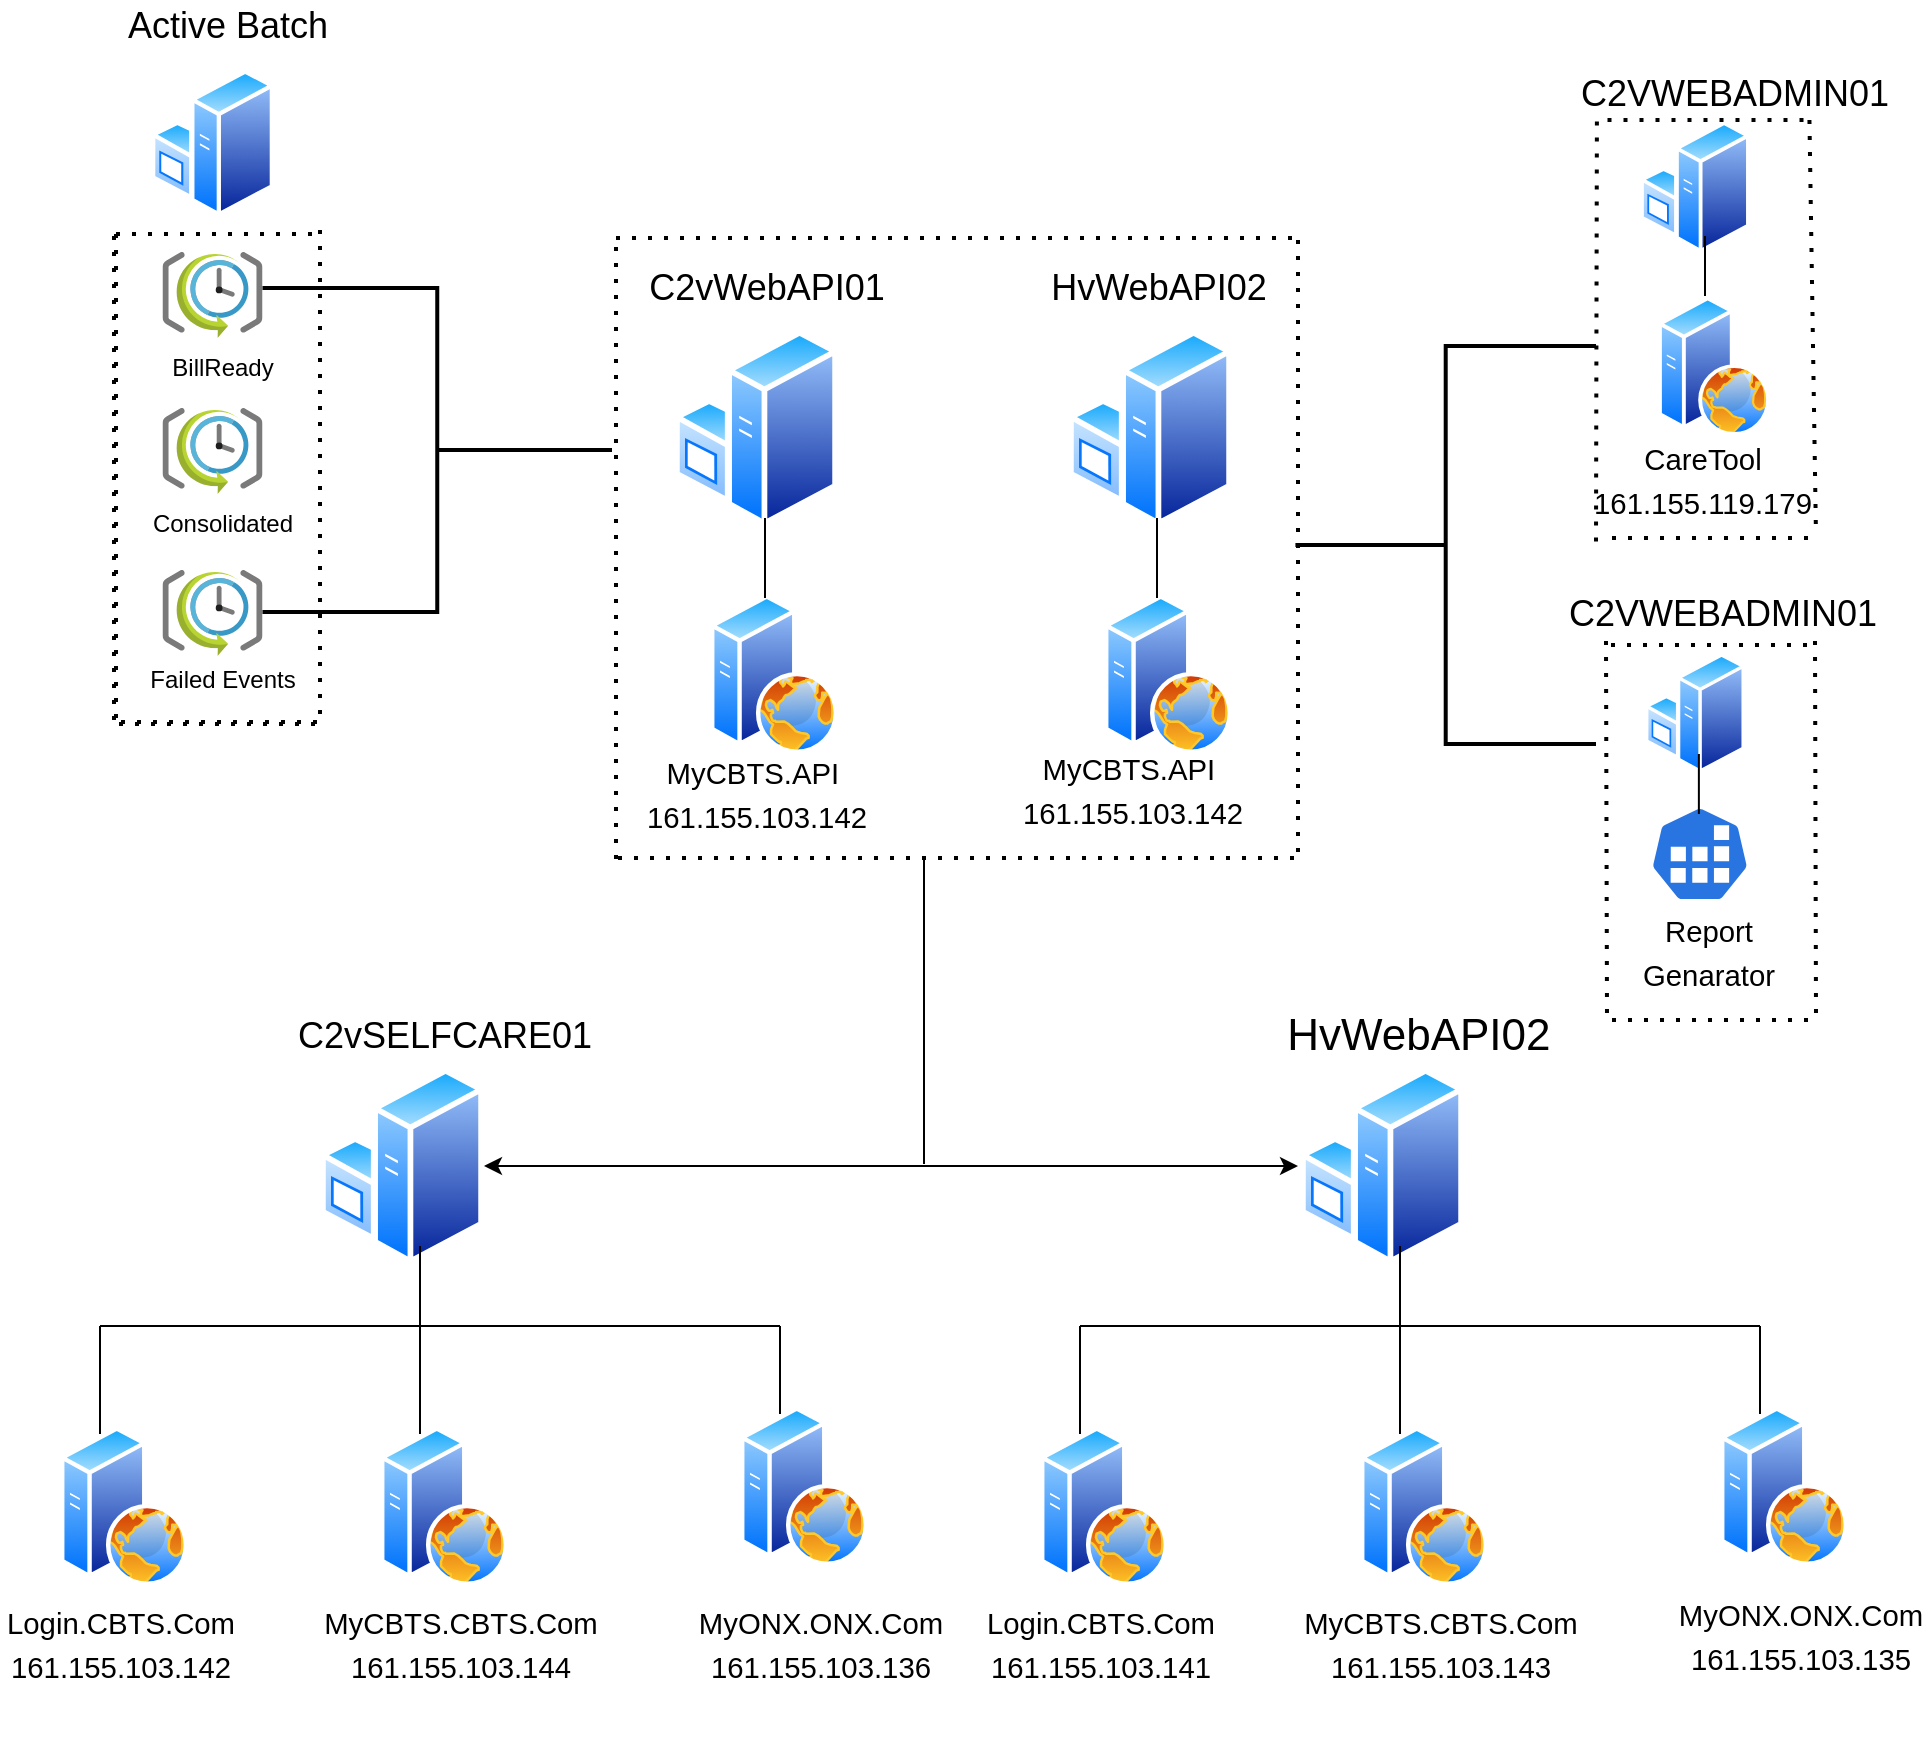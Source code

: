 <mxfile version="13.6.4" type="github">
  <diagram id="UaBOg7NRYQEvOSAlGZFX" name="Page-1">
    <mxGraphModel dx="1038" dy="1380" grid="0" gridSize="10" guides="1" tooltips="1" connect="1" arrows="1" fold="1" page="0" pageScale="1" pageWidth="850" pageHeight="1100" math="0" shadow="0">
      <root>
        <mxCell id="0" />
        <mxCell id="1" parent="0" />
        <mxCell id="CKnKhqa90vAhy_oCb2sV-1" value="" style="aspect=fixed;perimeter=ellipsePerimeter;html=1;align=center;shadow=0;dashed=0;spacingTop=3;image;image=img/lib/active_directory/windows_server.svg;" parent="1" vertex="1">
          <mxGeometry x="170" y="120" width="82" height="100" as="geometry" />
        </mxCell>
        <mxCell id="CKnKhqa90vAhy_oCb2sV-2" value="C2vSELFCARE01" style="text;html=1;align=center;verticalAlign=middle;resizable=0;points=[];autosize=1;fontSize=18;" parent="1" vertex="1">
          <mxGeometry x="152" y="90" width="160" height="30" as="geometry" />
        </mxCell>
        <mxCell id="CKnKhqa90vAhy_oCb2sV-3" value="" style="aspect=fixed;perimeter=ellipsePerimeter;html=1;align=center;shadow=0;dashed=0;spacingTop=3;image;image=img/lib/active_directory/web_server.svg;fontSize=18;" parent="1" vertex="1">
          <mxGeometry x="40" y="300" width="64" height="80" as="geometry" />
        </mxCell>
        <mxCell id="CKnKhqa90vAhy_oCb2sV-5" value="" style="aspect=fixed;perimeter=ellipsePerimeter;html=1;align=center;shadow=0;dashed=0;spacingTop=3;image;image=img/lib/active_directory/web_server.svg;fontSize=18;" parent="1" vertex="1">
          <mxGeometry x="200" y="300" width="64" height="80" as="geometry" />
        </mxCell>
        <mxCell id="CKnKhqa90vAhy_oCb2sV-6" value="" style="aspect=fixed;perimeter=ellipsePerimeter;html=1;align=center;shadow=0;dashed=0;spacingTop=3;image;image=img/lib/active_directory/web_server.svg;fontSize=18;" parent="1" vertex="1">
          <mxGeometry x="380" y="290" width="64" height="80" as="geometry" />
        </mxCell>
        <mxCell id="CKnKhqa90vAhy_oCb2sV-7" value="" style="endArrow=none;html=1;fontSize=18;" parent="1" edge="1">
          <mxGeometry width="50" height="50" relative="1" as="geometry">
            <mxPoint x="220" y="250" as="sourcePoint" />
            <mxPoint x="220" y="210" as="targetPoint" />
          </mxGeometry>
        </mxCell>
        <mxCell id="CKnKhqa90vAhy_oCb2sV-8" value="" style="endArrow=none;html=1;fontSize=18;labelBackgroundColor=#ffffff;" parent="1" edge="1">
          <mxGeometry width="50" height="50" relative="1" as="geometry">
            <mxPoint x="60" y="250" as="sourcePoint" />
            <mxPoint x="400" y="250" as="targetPoint" />
          </mxGeometry>
        </mxCell>
        <mxCell id="CKnKhqa90vAhy_oCb2sV-9" value="" style="endArrow=none;html=1;fontSize=18;" parent="1" edge="1">
          <mxGeometry width="50" height="50" relative="1" as="geometry">
            <mxPoint x="60" y="304" as="sourcePoint" />
            <mxPoint x="60" y="250" as="targetPoint" />
          </mxGeometry>
        </mxCell>
        <mxCell id="CKnKhqa90vAhy_oCb2sV-10" value="" style="endArrow=none;html=1;fontSize=18;" parent="1" edge="1">
          <mxGeometry width="50" height="50" relative="1" as="geometry">
            <mxPoint x="220" y="304" as="sourcePoint" />
            <mxPoint x="220" y="250" as="targetPoint" />
          </mxGeometry>
        </mxCell>
        <mxCell id="CKnKhqa90vAhy_oCb2sV-11" value="" style="endArrow=none;html=1;fontSize=18;jumpSize=5;startSize=6;" parent="1" edge="1">
          <mxGeometry width="50" height="50" relative="1" as="geometry">
            <mxPoint x="400" y="294" as="sourcePoint" />
            <mxPoint x="400" y="250" as="targetPoint" />
          </mxGeometry>
        </mxCell>
        <mxCell id="CKnKhqa90vAhy_oCb2sV-12" value="&lt;font face=&quot;calibri, sans-serif&quot;&gt;&lt;span style=&quot;font-size: 14.667px&quot;&gt;Login.CBTS.Com &lt;br&gt;&lt;/span&gt;&lt;/font&gt;&lt;span style=&quot;font-size: 11pt ; font-family: &amp;#34;calibri&amp;#34; , sans-serif&quot;&gt;161.155.103.142&lt;/span&gt;&lt;font face=&quot;calibri, sans-serif&quot;&gt;&lt;span style=&quot;font-size: 14.667px&quot;&gt;&lt;br&gt;&lt;br&gt;&lt;/span&gt;&lt;/font&gt;" style="text;html=1;align=center;verticalAlign=middle;resizable=0;points=[];autosize=1;fontSize=18;" parent="1" vertex="1">
          <mxGeometry x="10" y="380" width="120" height="80" as="geometry" />
        </mxCell>
        <mxCell id="CKnKhqa90vAhy_oCb2sV-13" value="&lt;font face=&quot;calibri, sans-serif&quot;&gt;&lt;span style=&quot;font-size: 14.667px&quot;&gt;MyCBTS.CBTS.Com &lt;br&gt;&lt;/span&gt;&lt;/font&gt;&lt;span style=&quot;font-size: 11pt ; font-family: &amp;#34;calibri&amp;#34; , sans-serif&quot;&gt;161.155.103.144&lt;/span&gt;&lt;font face=&quot;calibri, sans-serif&quot;&gt;&lt;span style=&quot;font-size: 14.667px&quot;&gt;&lt;br&gt;&lt;br&gt;&lt;/span&gt;&lt;/font&gt;" style="text;html=1;align=center;verticalAlign=middle;resizable=0;points=[];autosize=1;fontSize=18;" parent="1" vertex="1">
          <mxGeometry x="175" y="380" width="130" height="80" as="geometry" />
        </mxCell>
        <mxCell id="CKnKhqa90vAhy_oCb2sV-14" value="&lt;font face=&quot;calibri, sans-serif&quot;&gt;&lt;span style=&quot;font-size: 14.667px&quot;&gt;MyONX.ONX.Com &lt;br&gt;&lt;/span&gt;&lt;/font&gt;&lt;span style=&quot;font-size: 11pt ; font-family: &amp;#34;calibri&amp;#34; , sans-serif&quot;&gt;161.155.103.136&lt;/span&gt;&lt;font face=&quot;calibri, sans-serif&quot;&gt;&lt;span style=&quot;font-size: 14.667px&quot;&gt;&lt;br&gt;&lt;br&gt;&lt;/span&gt;&lt;/font&gt;" style="text;html=1;align=center;verticalAlign=middle;resizable=0;points=[];autosize=1;fontSize=18;" parent="1" vertex="1">
          <mxGeometry x="360" y="380" width="120" height="80" as="geometry" />
        </mxCell>
        <mxCell id="CKnKhqa90vAhy_oCb2sV-16" value="" style="aspect=fixed;perimeter=ellipsePerimeter;html=1;align=center;shadow=0;dashed=0;spacingTop=3;image;image=img/lib/active_directory/windows_server.svg;" parent="1" vertex="1">
          <mxGeometry x="660" y="120" width="82" height="100" as="geometry" />
        </mxCell>
        <mxCell id="CKnKhqa90vAhy_oCb2sV-17" value="&lt;span style=&quot;font-size: 22px; font-family: calibri, sans-serif;&quot;&gt;HvWebAPI02&amp;nbsp;&lt;/span&gt;" style="text;html=1;align=center;verticalAlign=middle;resizable=0;points=[];autosize=1;fontSize=22;" parent="1" vertex="1">
          <mxGeometry x="652" y="90" width="140" height="30" as="geometry" />
        </mxCell>
        <mxCell id="CKnKhqa90vAhy_oCb2sV-18" value="" style="aspect=fixed;perimeter=ellipsePerimeter;html=1;align=center;shadow=0;dashed=0;spacingTop=3;image;image=img/lib/active_directory/web_server.svg;fontSize=18;" parent="1" vertex="1">
          <mxGeometry x="530" y="300" width="64" height="80" as="geometry" />
        </mxCell>
        <mxCell id="CKnKhqa90vAhy_oCb2sV-19" value="" style="aspect=fixed;perimeter=ellipsePerimeter;html=1;align=center;shadow=0;dashed=0;spacingTop=3;image;image=img/lib/active_directory/web_server.svg;fontSize=18;" parent="1" vertex="1">
          <mxGeometry x="690" y="300" width="64" height="80" as="geometry" />
        </mxCell>
        <mxCell id="CKnKhqa90vAhy_oCb2sV-20" value="" style="aspect=fixed;perimeter=ellipsePerimeter;html=1;align=center;shadow=0;dashed=0;spacingTop=3;image;image=img/lib/active_directory/web_server.svg;fontSize=18;" parent="1" vertex="1">
          <mxGeometry x="870" y="290" width="64" height="80" as="geometry" />
        </mxCell>
        <mxCell id="CKnKhqa90vAhy_oCb2sV-21" value="" style="endArrow=none;html=1;fontSize=18;" parent="1" edge="1">
          <mxGeometry width="50" height="50" relative="1" as="geometry">
            <mxPoint x="710" y="250" as="sourcePoint" />
            <mxPoint x="710" y="210" as="targetPoint" />
          </mxGeometry>
        </mxCell>
        <mxCell id="CKnKhqa90vAhy_oCb2sV-22" value="" style="endArrow=none;html=1;fontSize=18;labelBackgroundColor=#ffffff;" parent="1" edge="1">
          <mxGeometry width="50" height="50" relative="1" as="geometry">
            <mxPoint x="550" y="250" as="sourcePoint" />
            <mxPoint x="890" y="250" as="targetPoint" />
          </mxGeometry>
        </mxCell>
        <mxCell id="CKnKhqa90vAhy_oCb2sV-23" value="" style="endArrow=none;html=1;fontSize=18;" parent="1" edge="1">
          <mxGeometry width="50" height="50" relative="1" as="geometry">
            <mxPoint x="550" y="304" as="sourcePoint" />
            <mxPoint x="550" y="250" as="targetPoint" />
          </mxGeometry>
        </mxCell>
        <mxCell id="CKnKhqa90vAhy_oCb2sV-24" value="" style="endArrow=none;html=1;fontSize=18;" parent="1" edge="1">
          <mxGeometry width="50" height="50" relative="1" as="geometry">
            <mxPoint x="710" y="304" as="sourcePoint" />
            <mxPoint x="710" y="250" as="targetPoint" />
          </mxGeometry>
        </mxCell>
        <mxCell id="CKnKhqa90vAhy_oCb2sV-25" value="" style="endArrow=none;html=1;fontSize=18;jumpSize=5;startSize=6;" parent="1" edge="1">
          <mxGeometry width="50" height="50" relative="1" as="geometry">
            <mxPoint x="890" y="294" as="sourcePoint" />
            <mxPoint x="890" y="250" as="targetPoint" />
          </mxGeometry>
        </mxCell>
        <mxCell id="CKnKhqa90vAhy_oCb2sV-26" value="&lt;font face=&quot;calibri, sans-serif&quot;&gt;&lt;span style=&quot;font-size: 14.667px&quot;&gt;Login.CBTS.Com &lt;br&gt;&lt;/span&gt;&lt;/font&gt;&lt;span style=&quot;font-size: 11pt ; font-family: &amp;#34;calibri&amp;#34; , sans-serif&quot;&gt;161.155.103.141&lt;/span&gt;&lt;font face=&quot;calibri, sans-serif&quot;&gt;&lt;span style=&quot;font-size: 14.667px&quot;&gt;&lt;br&gt;&lt;br&gt;&lt;/span&gt;&lt;/font&gt;" style="text;html=1;align=center;verticalAlign=middle;resizable=0;points=[];autosize=1;fontSize=18;" parent="1" vertex="1">
          <mxGeometry x="500" y="380" width="120" height="80" as="geometry" />
        </mxCell>
        <mxCell id="CKnKhqa90vAhy_oCb2sV-27" value="&lt;font face=&quot;calibri, sans-serif&quot;&gt;&lt;span style=&quot;font-size: 14.667px&quot;&gt;MyCBTS.CBTS.Com &lt;br&gt;&lt;/span&gt;&lt;/font&gt;&lt;span style=&quot;font-size: 11pt ; font-family: &amp;#34;calibri&amp;#34; , sans-serif&quot;&gt;161.155.103.143&lt;/span&gt;&lt;font face=&quot;calibri, sans-serif&quot;&gt;&lt;span style=&quot;font-size: 14.667px&quot;&gt;&lt;br&gt;&lt;br&gt;&lt;/span&gt;&lt;/font&gt;" style="text;html=1;align=center;verticalAlign=middle;resizable=0;points=[];autosize=1;fontSize=18;" parent="1" vertex="1">
          <mxGeometry x="665" y="380" width="130" height="80" as="geometry" />
        </mxCell>
        <mxCell id="CKnKhqa90vAhy_oCb2sV-28" value="&lt;font face=&quot;calibri, sans-serif&quot;&gt;&lt;span style=&quot;font-size: 14.667px&quot;&gt;MyONX.ONX.Com &lt;br&gt;&lt;/span&gt;&lt;/font&gt;&lt;span style=&quot;font-size: 11pt ; font-family: &amp;#34;calibri&amp;#34; , sans-serif&quot;&gt;161.155.103.135&lt;/span&gt;&lt;font face=&quot;calibri, sans-serif&quot;&gt;&lt;span style=&quot;font-size: 14.667px&quot;&gt;&lt;br&gt;&lt;/span&gt;&lt;/font&gt;" style="text;html=1;align=center;verticalAlign=middle;resizable=0;points=[];autosize=1;fontSize=18;" parent="1" vertex="1">
          <mxGeometry x="850" y="380" width="120" height="50" as="geometry" />
        </mxCell>
        <mxCell id="252ZYm3yr4P4CK1c5qAn-1" value="" style="aspect=fixed;perimeter=ellipsePerimeter;html=1;align=center;shadow=0;dashed=0;spacingTop=3;image;image=img/lib/active_directory/windows_server.svg;" vertex="1" parent="1">
          <mxGeometry x="347" y="-249" width="82" height="100" as="geometry" />
        </mxCell>
        <mxCell id="252ZYm3yr4P4CK1c5qAn-2" value="C2vWebAPI01" style="text;html=1;align=center;verticalAlign=middle;resizable=0;points=[];autosize=1;fontSize=18;" vertex="1" parent="1">
          <mxGeometry x="329" y="-282" width="128" height="26" as="geometry" />
        </mxCell>
        <mxCell id="252ZYm3yr4P4CK1c5qAn-3" value="" style="aspect=fixed;perimeter=ellipsePerimeter;html=1;align=center;shadow=0;dashed=0;spacingTop=3;image;image=img/lib/active_directory/windows_server.svg;" vertex="1" parent="1">
          <mxGeometry x="544" y="-249" width="82" height="100" as="geometry" />
        </mxCell>
        <mxCell id="252ZYm3yr4P4CK1c5qAn-4" value="HvWebAPI02" style="text;html=1;align=center;verticalAlign=middle;resizable=0;points=[];autosize=1;fontSize=18;" vertex="1" parent="1">
          <mxGeometry x="530" y="-282" width="118" height="26" as="geometry" />
        </mxCell>
        <mxCell id="252ZYm3yr4P4CK1c5qAn-5" value="" style="aspect=fixed;perimeter=ellipsePerimeter;html=1;align=center;shadow=0;dashed=0;spacingTop=3;image;image=img/lib/active_directory/web_server.svg;fontSize=18;" vertex="1" parent="1">
          <mxGeometry x="365" y="-116" width="64" height="80" as="geometry" />
        </mxCell>
        <mxCell id="252ZYm3yr4P4CK1c5qAn-6" value="" style="aspect=fixed;perimeter=ellipsePerimeter;html=1;align=center;shadow=0;dashed=0;spacingTop=3;image;image=img/lib/active_directory/web_server.svg;fontSize=18;" vertex="1" parent="1">
          <mxGeometry x="562" y="-116" width="64" height="80" as="geometry" />
        </mxCell>
        <mxCell id="252ZYm3yr4P4CK1c5qAn-7" value="" style="endArrow=none;html=1;fontSize=18;" edge="1" parent="1">
          <mxGeometry width="50" height="50" relative="1" as="geometry">
            <mxPoint x="392.5" y="-114" as="sourcePoint" />
            <mxPoint x="392.5" y="-154" as="targetPoint" />
          </mxGeometry>
        </mxCell>
        <mxCell id="252ZYm3yr4P4CK1c5qAn-9" value="" style="endArrow=none;html=1;fontSize=18;" edge="1" parent="1">
          <mxGeometry width="50" height="50" relative="1" as="geometry">
            <mxPoint x="588.5" y="-114" as="sourcePoint" />
            <mxPoint x="588.5" y="-154" as="targetPoint" />
          </mxGeometry>
        </mxCell>
        <mxCell id="252ZYm3yr4P4CK1c5qAn-10" value="" style="endArrow=none;dashed=1;html=1;dashPattern=1 3;strokeWidth=2;labelBackgroundColor=#ffffff;fontSize=22;" edge="1" parent="1">
          <mxGeometry width="50" height="50" relative="1" as="geometry">
            <mxPoint x="318" y="-294" as="sourcePoint" />
            <mxPoint x="659" y="-294" as="targetPoint" />
          </mxGeometry>
        </mxCell>
        <mxCell id="252ZYm3yr4P4CK1c5qAn-11" value="" style="endArrow=none;dashed=1;html=1;dashPattern=1 3;strokeWidth=2;labelBackgroundColor=#ffffff;fontSize=22;" edge="1" parent="1">
          <mxGeometry width="50" height="50" relative="1" as="geometry">
            <mxPoint x="319" y="16" as="sourcePoint" />
            <mxPoint x="660" y="16" as="targetPoint" />
          </mxGeometry>
        </mxCell>
        <mxCell id="252ZYm3yr4P4CK1c5qAn-13" value="" style="endArrow=none;dashed=1;html=1;dashPattern=1 3;strokeWidth=2;labelBackgroundColor=#ffffff;fontSize=22;" edge="1" parent="1">
          <mxGeometry width="50" height="50" relative="1" as="geometry">
            <mxPoint x="318" y="-289.5" as="sourcePoint" />
            <mxPoint x="318" y="17" as="targetPoint" />
          </mxGeometry>
        </mxCell>
        <mxCell id="252ZYm3yr4P4CK1c5qAn-14" value="" style="endArrow=none;dashed=1;html=1;dashPattern=1 3;strokeWidth=2;labelBackgroundColor=#ffffff;fontSize=22;" edge="1" parent="1">
          <mxGeometry width="50" height="50" relative="1" as="geometry">
            <mxPoint x="659" y="-293" as="sourcePoint" />
            <mxPoint x="659" y="19" as="targetPoint" />
          </mxGeometry>
        </mxCell>
        <mxCell id="252ZYm3yr4P4CK1c5qAn-15" value="&lt;font face=&quot;calibri, sans-serif&quot;&gt;&lt;span style=&quot;font-size: 14.667px&quot;&gt;MyCBTS.API&amp;nbsp;&lt;br&gt;&lt;/span&gt;&lt;/font&gt;&lt;span style=&quot;font-size: 11pt ; font-family: &amp;#34;calibri&amp;#34; , sans-serif&quot;&gt;161.155.103.142&lt;/span&gt;&lt;font face=&quot;calibri, sans-serif&quot;&gt;&lt;span style=&quot;font-size: 14.667px&quot;&gt;&lt;br&gt;&lt;br&gt;&lt;/span&gt;&lt;/font&gt;" style="text;html=1;align=center;verticalAlign=middle;resizable=0;points=[];autosize=1;fontSize=18;" vertex="1" parent="1">
          <mxGeometry x="333" y="-42" width="110" height="74" as="geometry" />
        </mxCell>
        <mxCell id="252ZYm3yr4P4CK1c5qAn-16" value="&lt;span style=&quot;font-family: &amp;#34;calibri&amp;#34; , sans-serif ; font-size: 14.667px&quot;&gt;MyCBTS.API&lt;/span&gt;&lt;font face=&quot;calibri, sans-serif&quot;&gt;&lt;span style=&quot;font-size: 14.667px&quot;&gt;&amp;nbsp;&lt;br&gt;&lt;/span&gt;&lt;/font&gt;&lt;span style=&quot;font-size: 11pt ; font-family: &amp;#34;calibri&amp;#34; , sans-serif&quot;&gt;161.155.103.142&lt;/span&gt;&lt;font face=&quot;calibri, sans-serif&quot;&gt;&lt;span style=&quot;font-size: 14.667px&quot;&gt;&lt;br&gt;&lt;br&gt;&lt;/span&gt;&lt;/font&gt;" style="text;html=1;align=center;verticalAlign=middle;resizable=0;points=[];autosize=1;fontSize=18;" vertex="1" parent="1">
          <mxGeometry x="521" y="-44" width="110" height="74" as="geometry" />
        </mxCell>
        <mxCell id="252ZYm3yr4P4CK1c5qAn-17" value="" style="endArrow=none;html=1;labelBackgroundColor=#ffffff;fontSize=22;" edge="1" parent="1">
          <mxGeometry width="50" height="50" relative="1" as="geometry">
            <mxPoint x="472" y="169" as="sourcePoint" />
            <mxPoint x="472" y="17" as="targetPoint" />
          </mxGeometry>
        </mxCell>
        <mxCell id="252ZYm3yr4P4CK1c5qAn-20" value="" style="endArrow=classic;startArrow=classic;html=1;labelBackgroundColor=#ffffff;fontSize=22;exitX=1;exitY=0.5;exitDx=0;exitDy=0;" edge="1" parent="1" source="CKnKhqa90vAhy_oCb2sV-1">
          <mxGeometry width="50" height="50" relative="1" as="geometry">
            <mxPoint x="276" y="169.5" as="sourcePoint" />
            <mxPoint x="659" y="170" as="targetPoint" />
          </mxGeometry>
        </mxCell>
        <mxCell id="252ZYm3yr4P4CK1c5qAn-22" value="" style="aspect=fixed;perimeter=ellipsePerimeter;html=1;align=center;shadow=0;dashed=0;spacingTop=3;image;image=img/lib/active_directory/windows_server.svg;" vertex="1" parent="1">
          <mxGeometry x="830" y="-353" width="54.94" height="67" as="geometry" />
        </mxCell>
        <mxCell id="252ZYm3yr4P4CK1c5qAn-23" value="C2VWEBADMIN01" style="text;html=1;align=center;verticalAlign=middle;resizable=0;points=[];autosize=1;fontSize=18;" vertex="1" parent="1">
          <mxGeometry x="795" y="-379" width="164" height="26" as="geometry" />
        </mxCell>
        <mxCell id="252ZYm3yr4P4CK1c5qAn-24" value="" style="aspect=fixed;perimeter=ellipsePerimeter;html=1;align=center;shadow=0;dashed=0;spacingTop=3;image;image=img/lib/active_directory/web_server.svg;fontSize=18;" vertex="1" parent="1">
          <mxGeometry x="839" y="-265" width="56" height="70" as="geometry" />
        </mxCell>
        <mxCell id="252ZYm3yr4P4CK1c5qAn-25" value="" style="endArrow=none;html=1;fontSize=18;" edge="1" parent="1">
          <mxGeometry width="50" height="50" relative="1" as="geometry">
            <mxPoint x="862.5" y="-265" as="sourcePoint" />
            <mxPoint x="862.5" y="-295" as="targetPoint" />
          </mxGeometry>
        </mxCell>
        <mxCell id="252ZYm3yr4P4CK1c5qAn-26" value="&lt;span style=&quot;font-size: 11pt ; font-family: &amp;#34;calibri&amp;#34; , sans-serif&quot;&gt;CareTool&lt;br&gt;161.155.119.179&lt;/span&gt;&lt;font face=&quot;calibri, sans-serif&quot;&gt;&lt;span style=&quot;font-size: 14.667px&quot;&gt;&lt;br&gt;&lt;br&gt;&lt;/span&gt;&lt;/font&gt;" style="text;html=1;align=center;verticalAlign=middle;resizable=0;points=[];autosize=1;fontSize=18;" vertex="1" parent="1">
          <mxGeometry x="806" y="-199" width="110" height="74" as="geometry" />
        </mxCell>
        <mxCell id="252ZYm3yr4P4CK1c5qAn-27" value="" style="aspect=fixed;html=1;points=[];align=center;image;fontSize=12;image=img/lib/mscae/SchedulerJobCollection.svg;" vertex="1" parent="1">
          <mxGeometry x="91.25" y="-287" width="50" height="43" as="geometry" />
        </mxCell>
        <mxCell id="252ZYm3yr4P4CK1c5qAn-28" value="" style="aspect=fixed;perimeter=ellipsePerimeter;html=1;align=center;shadow=0;dashed=0;spacingTop=3;image;image=img/lib/active_directory/windows_server.svg;" vertex="1" parent="1">
          <mxGeometry x="85.5" y="-379" width="61.5" height="75" as="geometry" />
        </mxCell>
        <mxCell id="252ZYm3yr4P4CK1c5qAn-29" value="Active Batch&amp;nbsp;" style="text;html=1;align=center;verticalAlign=middle;resizable=0;points=[];autosize=1;fontSize=18;" vertex="1" parent="1">
          <mxGeometry x="68" y="-413" width="115" height="26" as="geometry" />
        </mxCell>
        <mxCell id="252ZYm3yr4P4CK1c5qAn-30" value="" style="aspect=fixed;html=1;points=[];align=center;image;fontSize=12;image=img/lib/mscae/SchedulerJobCollection.svg;" vertex="1" parent="1">
          <mxGeometry x="91.25" y="-128" width="50" height="43" as="geometry" />
        </mxCell>
        <mxCell id="252ZYm3yr4P4CK1c5qAn-31" value="" style="aspect=fixed;html=1;points=[];align=center;image;fontSize=12;image=img/lib/mscae/SchedulerJobCollection.svg;" vertex="1" parent="1">
          <mxGeometry x="91.25" y="-209" width="50" height="43" as="geometry" />
        </mxCell>
        <mxCell id="252ZYm3yr4P4CK1c5qAn-33" value="&lt;font style=&quot;font-size: 12px&quot;&gt;BillReady&lt;/font&gt;" style="text;html=1;align=center;verticalAlign=middle;resizable=0;points=[];autosize=1;fontSize=22;" vertex="1" parent="1">
          <mxGeometry x="90.5" y="-249" width="60" height="33" as="geometry" />
        </mxCell>
        <mxCell id="252ZYm3yr4P4CK1c5qAn-34" value="&lt;font style=&quot;font-size: 12px&quot;&gt;Consolidated&lt;/font&gt;" style="text;html=1;align=center;verticalAlign=middle;resizable=0;points=[];autosize=1;fontSize=22;" vertex="1" parent="1">
          <mxGeometry x="80.5" y="-171" width="80" height="33" as="geometry" />
        </mxCell>
        <mxCell id="252ZYm3yr4P4CK1c5qAn-35" value="&lt;font style=&quot;font-size: 12px&quot;&gt;Failed Events&lt;/font&gt;" style="text;html=1;align=center;verticalAlign=middle;resizable=0;points=[];autosize=1;fontSize=22;" vertex="1" parent="1">
          <mxGeometry x="79" y="-92.5" width="83" height="33" as="geometry" />
        </mxCell>
        <mxCell id="252ZYm3yr4P4CK1c5qAn-36" value="" style="strokeWidth=2;html=1;shape=mxgraph.flowchart.annotation_2;align=left;labelPosition=right;pointerEvents=1;fontSize=22;direction=west;" vertex="1" parent="1">
          <mxGeometry x="141.25" y="-269" width="174.75" height="162" as="geometry" />
        </mxCell>
        <mxCell id="252ZYm3yr4P4CK1c5qAn-40" value="" style="endArrow=none;dashed=1;html=1;dashPattern=1 3;strokeWidth=2;labelBackgroundColor=#ffffff;fontSize=22;" edge="1" parent="1">
          <mxGeometry width="50" height="50" relative="1" as="geometry">
            <mxPoint x="67" y="-295" as="sourcePoint" />
            <mxPoint x="67" y="-52" as="targetPoint" />
          </mxGeometry>
        </mxCell>
        <mxCell id="252ZYm3yr4P4CK1c5qAn-41" value="" style="endArrow=none;dashed=1;html=1;dashPattern=1 3;strokeWidth=2;labelBackgroundColor=#ffffff;fontSize=22;" edge="1" parent="1">
          <mxGeometry width="50" height="50" relative="1" as="geometry">
            <mxPoint x="170" y="-298" as="sourcePoint" />
            <mxPoint x="170" y="-55" as="targetPoint" />
          </mxGeometry>
        </mxCell>
        <mxCell id="252ZYm3yr4P4CK1c5qAn-42" value="" style="endArrow=none;dashed=1;html=1;dashPattern=1 3;strokeWidth=2;labelBackgroundColor=#ffffff;fontSize=22;" edge="1" parent="1">
          <mxGeometry width="50" height="50" relative="1" as="geometry">
            <mxPoint x="69.5" y="-51" as="sourcePoint" />
            <mxPoint x="169" y="-51" as="targetPoint" />
          </mxGeometry>
        </mxCell>
        <mxCell id="252ZYm3yr4P4CK1c5qAn-43" value="" style="endArrow=none;dashed=1;html=1;dashPattern=1 3;strokeWidth=2;labelBackgroundColor=#ffffff;fontSize=22;" edge="1" parent="1">
          <mxGeometry width="50" height="50" relative="1" as="geometry">
            <mxPoint x="68" y="-296" as="sourcePoint" />
            <mxPoint x="167.5" y="-296" as="targetPoint" />
          </mxGeometry>
        </mxCell>
        <mxCell id="252ZYm3yr4P4CK1c5qAn-45" value="" style="aspect=fixed;perimeter=ellipsePerimeter;html=1;align=center;shadow=0;dashed=0;spacingTop=3;image;image=img/lib/active_directory/windows_server.svg;" vertex="1" parent="1">
          <mxGeometry x="832.46" y="-87" width="50.02" height="61" as="geometry" />
        </mxCell>
        <mxCell id="252ZYm3yr4P4CK1c5qAn-46" value="C2VWEBADMIN01" style="text;html=1;align=center;verticalAlign=middle;resizable=0;points=[];autosize=1;fontSize=18;" vertex="1" parent="1">
          <mxGeometry x="789" y="-119.5" width="164" height="26" as="geometry" />
        </mxCell>
        <mxCell id="252ZYm3yr4P4CK1c5qAn-48" value="&lt;font face=&quot;calibri, sans-serif&quot;&gt;&lt;span style=&quot;font-size: 14.667px&quot;&gt;Report &lt;br&gt;Genarator&lt;br&gt;&lt;/span&gt;&lt;/font&gt;" style="text;html=1;align=center;verticalAlign=middle;resizable=0;points=[];autosize=1;fontSize=18;" vertex="1" parent="1">
          <mxGeometry x="828" y="38" width="71" height="50" as="geometry" />
        </mxCell>
        <mxCell id="252ZYm3yr4P4CK1c5qAn-49" value="" style="html=1;dashed=0;whitespace=wrap;fillColor=#2875E2;strokeColor=#ffffff;points=[[0.005,0.63,0],[0.1,0.2,0],[0.9,0.2,0],[0.5,0,0],[0.995,0.63,0],[0.72,0.99,0],[0.5,1,0],[0.28,0.99,0]];shape=mxgraph.kubernetes.icon;prIcon=job;fontSize=22;" vertex="1" parent="1">
          <mxGeometry x="834.94" y="-10" width="50" height="48" as="geometry" />
        </mxCell>
        <mxCell id="252ZYm3yr4P4CK1c5qAn-50" value="" style="endArrow=none;html=1;fontSize=18;" edge="1" parent="1">
          <mxGeometry width="50" height="50" relative="1" as="geometry">
            <mxPoint x="859.44" y="-6" as="sourcePoint" />
            <mxPoint x="859.44" y="-36" as="targetPoint" />
          </mxGeometry>
        </mxCell>
        <mxCell id="252ZYm3yr4P4CK1c5qAn-51" value="" style="endArrow=none;dashed=1;html=1;dashPattern=1 3;strokeWidth=2;labelBackgroundColor=#ffffff;fontSize=22;" edge="1" parent="1">
          <mxGeometry width="50" height="50" relative="1" as="geometry">
            <mxPoint x="70.5" y="-52" as="sourcePoint" />
            <mxPoint x="170" y="-52" as="targetPoint" />
          </mxGeometry>
        </mxCell>
        <mxCell id="252ZYm3yr4P4CK1c5qAn-52" value="" style="endArrow=none;dashed=1;html=1;dashPattern=1 3;strokeWidth=2;labelBackgroundColor=#ffffff;fontSize=22;" edge="1" parent="1">
          <mxGeometry width="50" height="50" relative="1" as="geometry">
            <mxPoint x="68" y="-296" as="sourcePoint" />
            <mxPoint x="68" y="-53" as="targetPoint" />
          </mxGeometry>
        </mxCell>
        <mxCell id="252ZYm3yr4P4CK1c5qAn-53" value="" style="endArrow=none;dashed=1;html=1;dashPattern=1 3;strokeWidth=2;labelBackgroundColor=#ffffff;fontSize=22;" edge="1" parent="1">
          <mxGeometry width="50" height="50" relative="1" as="geometry">
            <mxPoint x="917.5" y="-92.5" as="sourcePoint" />
            <mxPoint x="918" y="94" as="targetPoint" />
          </mxGeometry>
        </mxCell>
        <mxCell id="252ZYm3yr4P4CK1c5qAn-54" value="" style="endArrow=none;dashed=1;html=1;dashPattern=1 3;strokeWidth=2;labelBackgroundColor=#ffffff;fontSize=22;" edge="1" parent="1">
          <mxGeometry width="50" height="50" relative="1" as="geometry">
            <mxPoint x="815.5" y="-90.5" as="sourcePoint" />
            <mxPoint x="915" y="-90.5" as="targetPoint" />
          </mxGeometry>
        </mxCell>
        <mxCell id="252ZYm3yr4P4CK1c5qAn-55" value="" style="endArrow=none;dashed=1;html=1;dashPattern=1 3;strokeWidth=2;labelBackgroundColor=#ffffff;fontSize=22;" edge="1" parent="1">
          <mxGeometry width="50" height="50" relative="1" as="geometry">
            <mxPoint x="816" y="97" as="sourcePoint" />
            <mxPoint x="916" y="97" as="targetPoint" />
            <Array as="points">
              <mxPoint x="878" y="97" />
            </Array>
          </mxGeometry>
        </mxCell>
        <mxCell id="252ZYm3yr4P4CK1c5qAn-56" value="" style="endArrow=none;dashed=1;html=1;dashPattern=1 3;strokeWidth=2;labelBackgroundColor=#ffffff;fontSize=22;" edge="1" parent="1">
          <mxGeometry width="50" height="50" relative="1" as="geometry">
            <mxPoint x="813" y="-92.5" as="sourcePoint" />
            <mxPoint x="813.5" y="94" as="targetPoint" />
          </mxGeometry>
        </mxCell>
        <mxCell id="252ZYm3yr4P4CK1c5qAn-60" value="" style="endArrow=none;dashed=1;html=1;dashPattern=1 3;strokeWidth=2;labelBackgroundColor=#ffffff;fontSize=22;" edge="1" parent="1">
          <mxGeometry width="50" height="50" relative="1" as="geometry">
            <mxPoint x="813.75" y="-353" as="sourcePoint" />
            <mxPoint x="913.25" y="-353" as="targetPoint" />
          </mxGeometry>
        </mxCell>
        <mxCell id="252ZYm3yr4P4CK1c5qAn-61" value="" style="endArrow=none;dashed=1;html=1;dashPattern=1 3;strokeWidth=2;labelBackgroundColor=#ffffff;fontSize=22;exitX=0.73;exitY=1;exitDx=0;exitDy=0;exitPerimeter=0;" edge="1" parent="1" source="252ZYm3yr4P4CK1c5qAn-23">
          <mxGeometry width="50" height="50" relative="1" as="geometry">
            <mxPoint x="917.5" y="-339.5" as="sourcePoint" />
            <mxPoint x="918" y="-145" as="targetPoint" />
          </mxGeometry>
        </mxCell>
        <mxCell id="252ZYm3yr4P4CK1c5qAn-62" value="" style="endArrow=none;dashed=1;html=1;dashPattern=1 3;strokeWidth=2;labelBackgroundColor=#ffffff;fontSize=22;" edge="1" parent="1">
          <mxGeometry width="50" height="50" relative="1" as="geometry">
            <mxPoint x="816" y="-144" as="sourcePoint" />
            <mxPoint x="916" y="-144" as="targetPoint" />
            <Array as="points">
              <mxPoint x="878" y="-144" />
            </Array>
          </mxGeometry>
        </mxCell>
        <mxCell id="252ZYm3yr4P4CK1c5qAn-63" value="" style="endArrow=none;dashed=1;html=1;dashPattern=1 3;strokeWidth=2;labelBackgroundColor=#ffffff;fontSize=22;exitX=0.082;exitY=1.031;exitDx=0;exitDy=0;exitPerimeter=0;entryX=1;entryY=0.5;entryDx=0;entryDy=0;entryPerimeter=0;" edge="1" parent="1" source="252ZYm3yr4P4CK1c5qAn-23" target="252ZYm3yr4P4CK1c5qAn-64">
          <mxGeometry width="50" height="50" relative="1" as="geometry">
            <mxPoint x="806" y="-337.5" as="sourcePoint" />
            <mxPoint x="808" y="-143" as="targetPoint" />
          </mxGeometry>
        </mxCell>
        <mxCell id="252ZYm3yr4P4CK1c5qAn-64" value="" style="strokeWidth=2;html=1;shape=mxgraph.flowchart.annotation_2;align=left;labelPosition=right;pointerEvents=1;fontSize=22;direction=east;" vertex="1" parent="1">
          <mxGeometry x="657.71" y="-240" width="150.29" height="199" as="geometry" />
        </mxCell>
      </root>
    </mxGraphModel>
  </diagram>
</mxfile>
